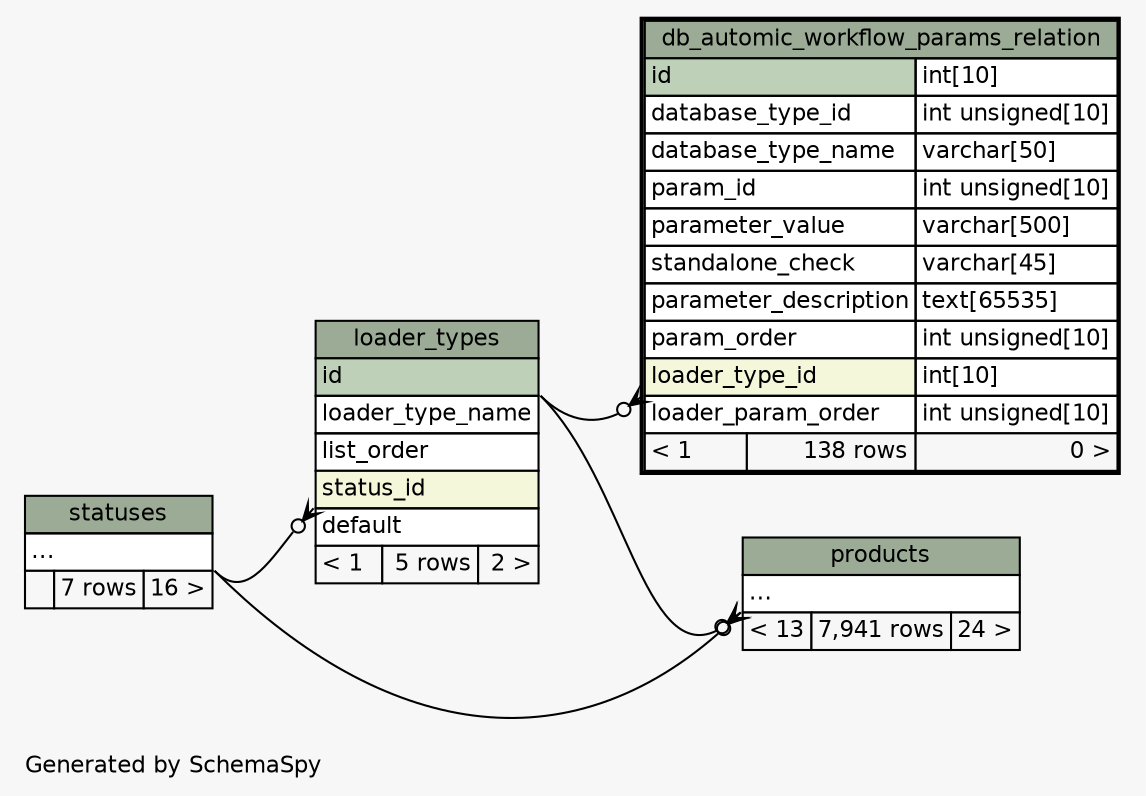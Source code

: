 // dot null on Windows 10 10.0
// SchemaSpy rev 590
digraph "twoDegreesRelationshipsDiagram" {
  graph [
    rankdir="RL"
    bgcolor="#f7f7f7"
    label="\nGenerated by SchemaSpy"
    labeljust="l"
    nodesep="0.18"
    ranksep="0.46"
    fontname="Helvetica"
    fontsize="11"
  ];
  node [
    fontname="Helvetica"
    fontsize="11"
    shape="plaintext"
  ];
  edge [
    arrowsize="0.8"
  ];
  "db_automic_workflow_params_relation":"loader_type_id":sw -> "loader_types":"id":se [arrowhead=none dir=back arrowtail=crowodot];
  "loader_types":"status_id":sw -> "statuses":"elipses":se [arrowhead=none dir=back arrowtail=crowodot];
  "products":"elipses":sw -> "loader_types":"id":se [arrowhead=none dir=back arrowtail=crowodot];
  "products":"elipses":sw -> "statuses":"elipses":se [arrowhead=none dir=back arrowtail=crowodot];
  "db_automic_workflow_params_relation" [
    label=<
    <TABLE BORDER="2" CELLBORDER="1" CELLSPACING="0" BGCOLOR="#ffffff">
      <TR><TD COLSPAN="3" BGCOLOR="#9bab96" ALIGN="CENTER">db_automic_workflow_params_relation</TD></TR>
      <TR><TD PORT="id" COLSPAN="2" BGCOLOR="#bed1b8" ALIGN="LEFT">id</TD><TD PORT="id.type" ALIGN="LEFT">int[10]</TD></TR>
      <TR><TD PORT="database_type_id" COLSPAN="2" ALIGN="LEFT">database_type_id</TD><TD PORT="database_type_id.type" ALIGN="LEFT">int unsigned[10]</TD></TR>
      <TR><TD PORT="database_type_name" COLSPAN="2" ALIGN="LEFT">database_type_name</TD><TD PORT="database_type_name.type" ALIGN="LEFT">varchar[50]</TD></TR>
      <TR><TD PORT="param_id" COLSPAN="2" ALIGN="LEFT">param_id</TD><TD PORT="param_id.type" ALIGN="LEFT">int unsigned[10]</TD></TR>
      <TR><TD PORT="parameter_value" COLSPAN="2" ALIGN="LEFT">parameter_value</TD><TD PORT="parameter_value.type" ALIGN="LEFT">varchar[500]</TD></TR>
      <TR><TD PORT="standalone_check" COLSPAN="2" ALIGN="LEFT">standalone_check</TD><TD PORT="standalone_check.type" ALIGN="LEFT">varchar[45]</TD></TR>
      <TR><TD PORT="parameter_description" COLSPAN="2" ALIGN="LEFT">parameter_description</TD><TD PORT="parameter_description.type" ALIGN="LEFT">text[65535]</TD></TR>
      <TR><TD PORT="param_order" COLSPAN="2" ALIGN="LEFT">param_order</TD><TD PORT="param_order.type" ALIGN="LEFT">int unsigned[10]</TD></TR>
      <TR><TD PORT="loader_type_id" COLSPAN="2" BGCOLOR="#f4f7da" ALIGN="LEFT">loader_type_id</TD><TD PORT="loader_type_id.type" ALIGN="LEFT">int[10]</TD></TR>
      <TR><TD PORT="loader_param_order" COLSPAN="2" ALIGN="LEFT">loader_param_order</TD><TD PORT="loader_param_order.type" ALIGN="LEFT">int unsigned[10]</TD></TR>
      <TR><TD ALIGN="LEFT" BGCOLOR="#f7f7f7">&lt; 1</TD><TD ALIGN="RIGHT" BGCOLOR="#f7f7f7">138 rows</TD><TD ALIGN="RIGHT" BGCOLOR="#f7f7f7">0 &gt;</TD></TR>
    </TABLE>>
    URL="db_automic_workflow_params_relation.html"
    tooltip="db_automic_workflow_params_relation"
  ];
  "loader_types" [
    label=<
    <TABLE BORDER="0" CELLBORDER="1" CELLSPACING="0" BGCOLOR="#ffffff">
      <TR><TD COLSPAN="3" BGCOLOR="#9bab96" ALIGN="CENTER">loader_types</TD></TR>
      <TR><TD PORT="id" COLSPAN="3" BGCOLOR="#bed1b8" ALIGN="LEFT">id</TD></TR>
      <TR><TD PORT="loader_type_name" COLSPAN="3" ALIGN="LEFT">loader_type_name</TD></TR>
      <TR><TD PORT="list_order" COLSPAN="3" ALIGN="LEFT">list_order</TD></TR>
      <TR><TD PORT="status_id" COLSPAN="3" BGCOLOR="#f4f7da" ALIGN="LEFT">status_id</TD></TR>
      <TR><TD PORT="default" COLSPAN="3" ALIGN="LEFT">default</TD></TR>
      <TR><TD ALIGN="LEFT" BGCOLOR="#f7f7f7">&lt; 1</TD><TD ALIGN="RIGHT" BGCOLOR="#f7f7f7">5 rows</TD><TD ALIGN="RIGHT" BGCOLOR="#f7f7f7">2 &gt;</TD></TR>
    </TABLE>>
    URL="loader_types.html"
    tooltip="loader_types"
  ];
  "products" [
    label=<
    <TABLE BORDER="0" CELLBORDER="1" CELLSPACING="0" BGCOLOR="#ffffff">
      <TR><TD COLSPAN="3" BGCOLOR="#9bab96" ALIGN="CENTER">products</TD></TR>
      <TR><TD PORT="elipses" COLSPAN="3" ALIGN="LEFT">...</TD></TR>
      <TR><TD ALIGN="LEFT" BGCOLOR="#f7f7f7">&lt; 13</TD><TD ALIGN="RIGHT" BGCOLOR="#f7f7f7">7,941 rows</TD><TD ALIGN="RIGHT" BGCOLOR="#f7f7f7">24 &gt;</TD></TR>
    </TABLE>>
    URL="products.html"
    tooltip="products"
  ];
  "statuses" [
    label=<
    <TABLE BORDER="0" CELLBORDER="1" CELLSPACING="0" BGCOLOR="#ffffff">
      <TR><TD COLSPAN="3" BGCOLOR="#9bab96" ALIGN="CENTER">statuses</TD></TR>
      <TR><TD PORT="elipses" COLSPAN="3" ALIGN="LEFT">...</TD></TR>
      <TR><TD ALIGN="LEFT" BGCOLOR="#f7f7f7">  </TD><TD ALIGN="RIGHT" BGCOLOR="#f7f7f7">7 rows</TD><TD ALIGN="RIGHT" BGCOLOR="#f7f7f7">16 &gt;</TD></TR>
    </TABLE>>
    URL="statuses.html"
    tooltip="statuses"
  ];
}
